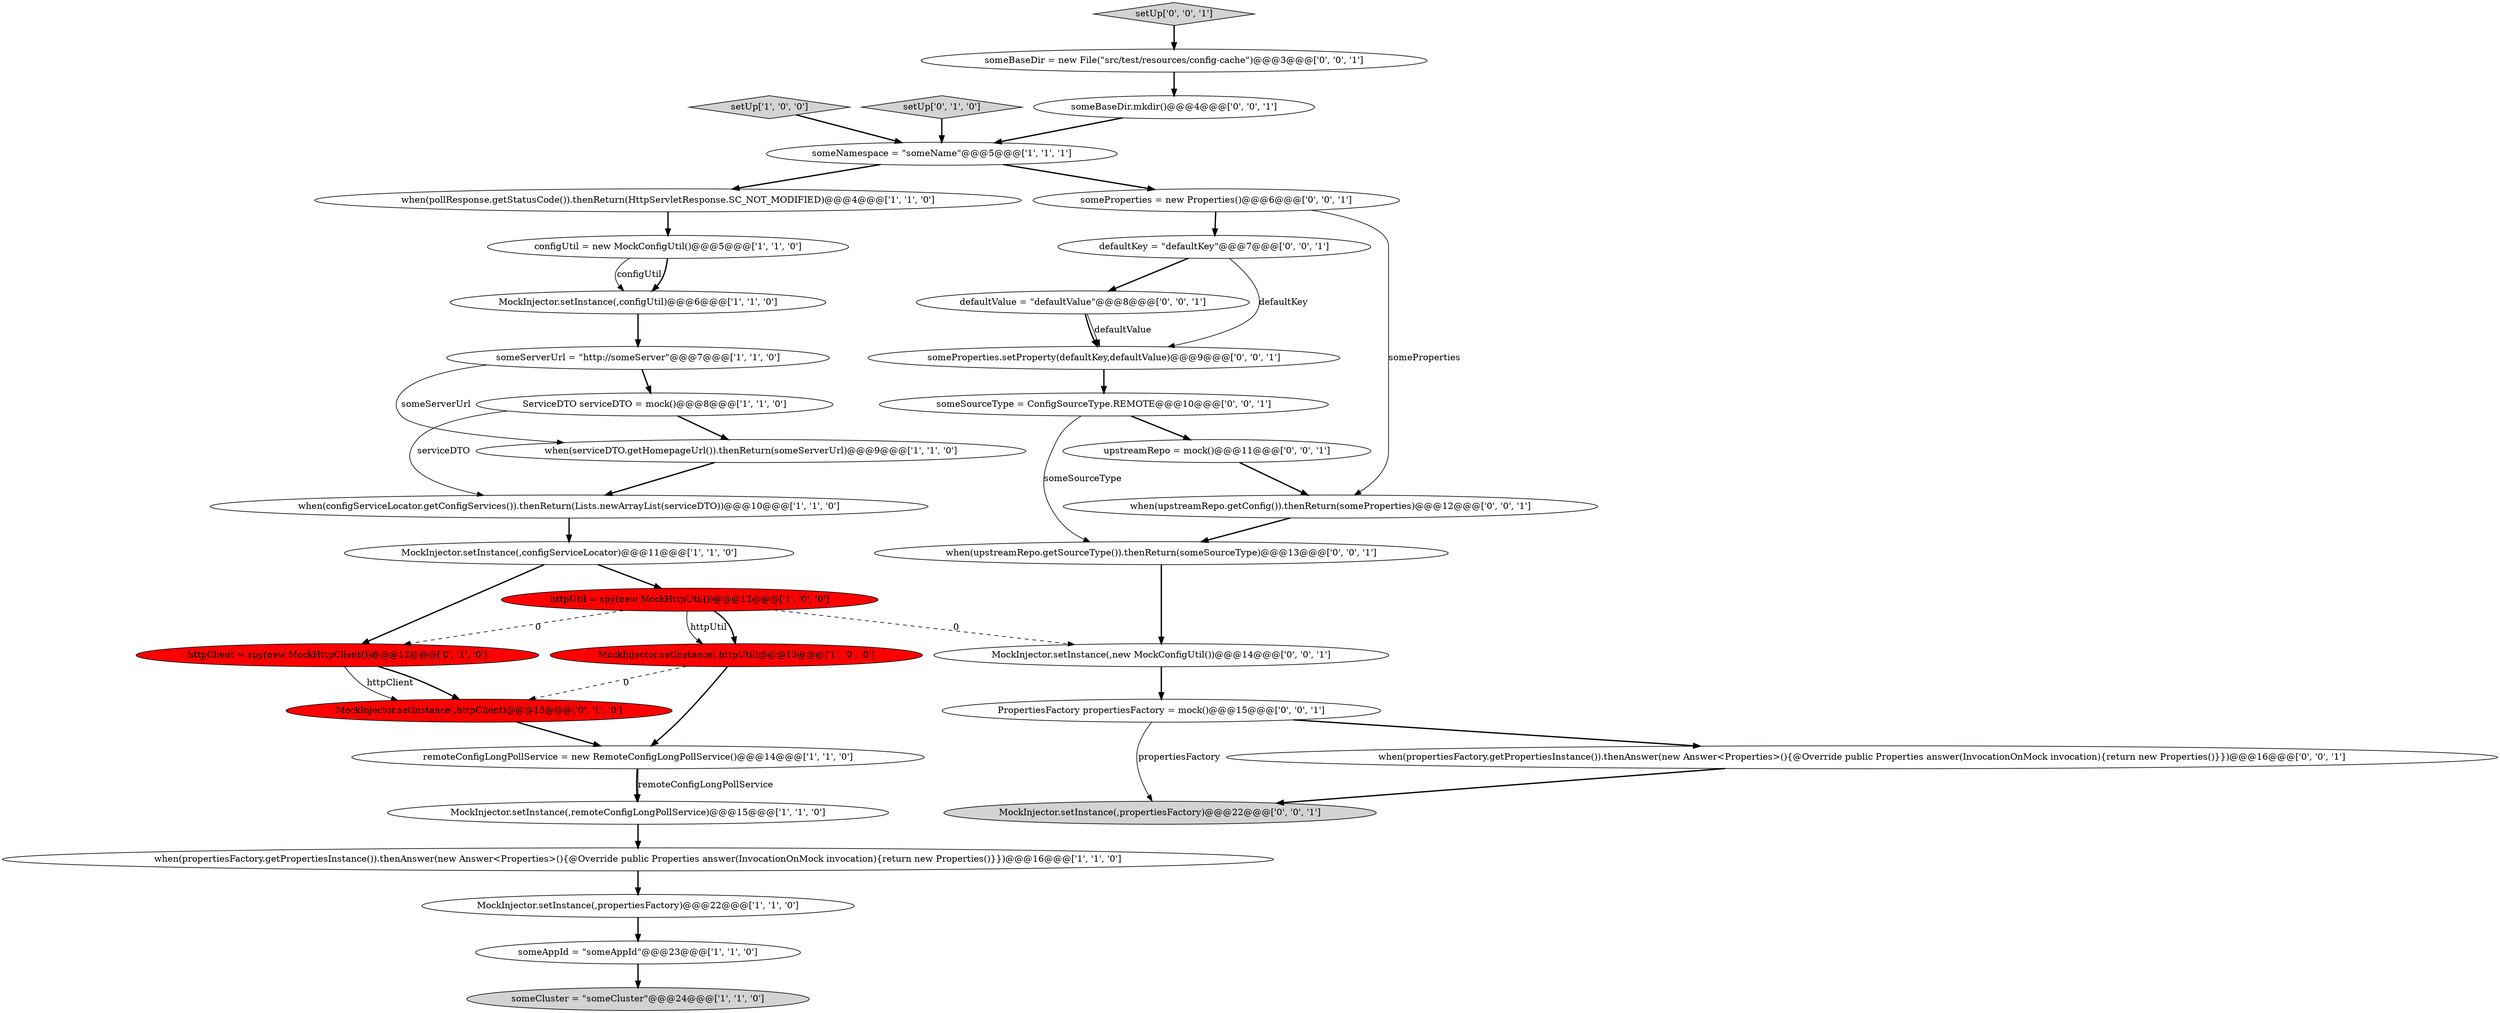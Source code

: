 digraph {
10 [style = filled, label = "httpUtil = spy(new MockHttpUtil())@@@12@@@['1', '0', '0']", fillcolor = red, shape = ellipse image = "AAA1AAABBB1BBB"];
13 [style = filled, label = "MockInjector.setInstance(,configServiceLocator)@@@11@@@['1', '1', '0']", fillcolor = white, shape = ellipse image = "AAA0AAABBB1BBB"];
15 [style = filled, label = "when(propertiesFactory.getPropertiesInstance()).thenAnswer(new Answer<Properties>(){@Override public Properties answer(InvocationOnMock invocation){return new Properties()}})@@@16@@@['1', '1', '0']", fillcolor = white, shape = ellipse image = "AAA0AAABBB1BBB"];
7 [style = filled, label = "configUtil = new MockConfigUtil()@@@5@@@['1', '1', '0']", fillcolor = white, shape = ellipse image = "AAA0AAABBB1BBB"];
26 [style = filled, label = "MockInjector.setInstance(,new MockConfigUtil())@@@14@@@['0', '0', '1']", fillcolor = white, shape = ellipse image = "AAA0AAABBB3BBB"];
18 [style = filled, label = "httpClient = spy(new MockHttpClient())@@@12@@@['0', '1', '0']", fillcolor = red, shape = ellipse image = "AAA1AAABBB2BBB"];
21 [style = filled, label = "defaultKey = \"defaultKey\"@@@7@@@['0', '0', '1']", fillcolor = white, shape = ellipse image = "AAA0AAABBB3BBB"];
9 [style = filled, label = "setUp['1', '0', '0']", fillcolor = lightgray, shape = diamond image = "AAA0AAABBB1BBB"];
2 [style = filled, label = "someCluster = \"someCluster\"@@@24@@@['1', '1', '0']", fillcolor = lightgray, shape = ellipse image = "AAA0AAABBB1BBB"];
22 [style = filled, label = "when(upstreamRepo.getConfig()).thenReturn(someProperties)@@@12@@@['0', '0', '1']", fillcolor = white, shape = ellipse image = "AAA0AAABBB3BBB"];
34 [style = filled, label = "someSourceType = ConfigSourceType.REMOTE@@@10@@@['0', '0', '1']", fillcolor = white, shape = ellipse image = "AAA0AAABBB3BBB"];
4 [style = filled, label = "when(serviceDTO.getHomepageUrl()).thenReturn(someServerUrl)@@@9@@@['1', '1', '0']", fillcolor = white, shape = ellipse image = "AAA0AAABBB1BBB"];
1 [style = filled, label = "someAppId = \"someAppId\"@@@23@@@['1', '1', '0']", fillcolor = white, shape = ellipse image = "AAA0AAABBB1BBB"];
33 [style = filled, label = "setUp['0', '0', '1']", fillcolor = lightgray, shape = diamond image = "AAA0AAABBB3BBB"];
35 [style = filled, label = "when(upstreamRepo.getSourceType()).thenReturn(someSourceType)@@@13@@@['0', '0', '1']", fillcolor = white, shape = ellipse image = "AAA0AAABBB3BBB"];
28 [style = filled, label = "when(propertiesFactory.getPropertiesInstance()).thenAnswer(new Answer<Properties>(){@Override public Properties answer(InvocationOnMock invocation){return new Properties()}})@@@16@@@['0', '0', '1']", fillcolor = white, shape = ellipse image = "AAA0AAABBB3BBB"];
3 [style = filled, label = "when(pollResponse.getStatusCode()).thenReturn(HttpServletResponse.SC_NOT_MODIFIED)@@@4@@@['1', '1', '0']", fillcolor = white, shape = ellipse image = "AAA0AAABBB1BBB"];
30 [style = filled, label = "someBaseDir = new File(\"src/test/resources/config-cache\")@@@3@@@['0', '0', '1']", fillcolor = white, shape = ellipse image = "AAA0AAABBB3BBB"];
19 [style = filled, label = "setUp['0', '1', '0']", fillcolor = lightgray, shape = diamond image = "AAA0AAABBB2BBB"];
14 [style = filled, label = "someServerUrl = \"http://someServer\"@@@7@@@['1', '1', '0']", fillcolor = white, shape = ellipse image = "AAA0AAABBB1BBB"];
20 [style = filled, label = "MockInjector.setInstance(,httpClient)@@@13@@@['0', '1', '0']", fillcolor = red, shape = ellipse image = "AAA1AAABBB2BBB"];
32 [style = filled, label = "upstreamRepo = mock()@@@11@@@['0', '0', '1']", fillcolor = white, shape = ellipse image = "AAA0AAABBB3BBB"];
23 [style = filled, label = "defaultValue = \"defaultValue\"@@@8@@@['0', '0', '1']", fillcolor = white, shape = ellipse image = "AAA0AAABBB3BBB"];
16 [style = filled, label = "MockInjector.setInstance(,configUtil)@@@6@@@['1', '1', '0']", fillcolor = white, shape = ellipse image = "AAA0AAABBB1BBB"];
31 [style = filled, label = "someBaseDir.mkdir()@@@4@@@['0', '0', '1']", fillcolor = white, shape = ellipse image = "AAA0AAABBB3BBB"];
11 [style = filled, label = "someNamespace = \"someName\"@@@5@@@['1', '1', '1']", fillcolor = white, shape = ellipse image = "AAA0AAABBB1BBB"];
8 [style = filled, label = "MockInjector.setInstance(,propertiesFactory)@@@22@@@['1', '1', '0']", fillcolor = white, shape = ellipse image = "AAA0AAABBB1BBB"];
0 [style = filled, label = "remoteConfigLongPollService = new RemoteConfigLongPollService()@@@14@@@['1', '1', '0']", fillcolor = white, shape = ellipse image = "AAA0AAABBB1BBB"];
5 [style = filled, label = "MockInjector.setInstance(,remoteConfigLongPollService)@@@15@@@['1', '1', '0']", fillcolor = white, shape = ellipse image = "AAA0AAABBB1BBB"];
27 [style = filled, label = "PropertiesFactory propertiesFactory = mock()@@@15@@@['0', '0', '1']", fillcolor = white, shape = ellipse image = "AAA0AAABBB3BBB"];
29 [style = filled, label = "MockInjector.setInstance(,propertiesFactory)@@@22@@@['0', '0', '1']", fillcolor = lightgray, shape = ellipse image = "AAA0AAABBB3BBB"];
12 [style = filled, label = "ServiceDTO serviceDTO = mock()@@@8@@@['1', '1', '0']", fillcolor = white, shape = ellipse image = "AAA0AAABBB1BBB"];
24 [style = filled, label = "someProperties.setProperty(defaultKey,defaultValue)@@@9@@@['0', '0', '1']", fillcolor = white, shape = ellipse image = "AAA0AAABBB3BBB"];
25 [style = filled, label = "someProperties = new Properties()@@@6@@@['0', '0', '1']", fillcolor = white, shape = ellipse image = "AAA0AAABBB3BBB"];
17 [style = filled, label = "when(configServiceLocator.getConfigServices()).thenReturn(Lists.newArrayList(serviceDTO))@@@10@@@['1', '1', '0']", fillcolor = white, shape = ellipse image = "AAA0AAABBB1BBB"];
6 [style = filled, label = "MockInjector.setInstance(,httpUtil)@@@13@@@['1', '0', '0']", fillcolor = red, shape = ellipse image = "AAA1AAABBB1BBB"];
13->10 [style = bold, label=""];
28->29 [style = bold, label=""];
32->22 [style = bold, label=""];
4->17 [style = bold, label=""];
9->11 [style = bold, label=""];
6->20 [style = dashed, label="0"];
11->25 [style = bold, label=""];
27->28 [style = bold, label=""];
20->0 [style = bold, label=""];
21->24 [style = solid, label="defaultKey"];
10->6 [style = solid, label="httpUtil"];
27->29 [style = solid, label="propertiesFactory"];
5->15 [style = bold, label=""];
24->34 [style = bold, label=""];
14->4 [style = solid, label="someServerUrl"];
19->11 [style = bold, label=""];
6->0 [style = bold, label=""];
7->16 [style = solid, label="configUtil"];
25->22 [style = solid, label="someProperties"];
10->6 [style = bold, label=""];
31->11 [style = bold, label=""];
34->35 [style = solid, label="someSourceType"];
18->20 [style = solid, label="httpClient"];
8->1 [style = bold, label=""];
18->20 [style = bold, label=""];
26->27 [style = bold, label=""];
23->24 [style = bold, label=""];
10->26 [style = dashed, label="0"];
0->5 [style = solid, label="remoteConfigLongPollService"];
12->4 [style = bold, label=""];
3->7 [style = bold, label=""];
11->3 [style = bold, label=""];
30->31 [style = bold, label=""];
23->24 [style = solid, label="defaultValue"];
14->12 [style = bold, label=""];
7->16 [style = bold, label=""];
33->30 [style = bold, label=""];
16->14 [style = bold, label=""];
34->32 [style = bold, label=""];
17->13 [style = bold, label=""];
1->2 [style = bold, label=""];
12->17 [style = solid, label="serviceDTO"];
22->35 [style = bold, label=""];
35->26 [style = bold, label=""];
15->8 [style = bold, label=""];
25->21 [style = bold, label=""];
10->18 [style = dashed, label="0"];
13->18 [style = bold, label=""];
0->5 [style = bold, label=""];
21->23 [style = bold, label=""];
}
